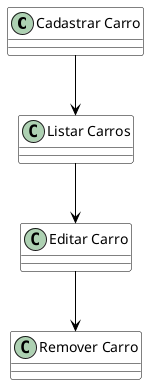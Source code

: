 @startuml
!define RECTANGLE class
skinparam class {
  BackgroundColor White
  ArrowColor Black
  BorderColor Black
}

RECTANGLE "Cadastrar Carro" as A1
RECTANGLE "Listar Carros" as A2
RECTANGLE "Editar Carro" as A3
RECTANGLE "Remover Carro" as A4

A1 -down-> A2
A2 -down-> A3
A3 -down-> A4
@enduml
